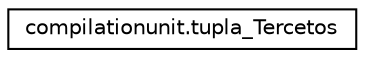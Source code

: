 digraph G
{
  edge [fontname="Helvetica",fontsize="10",labelfontname="Helvetica",labelfontsize="10"];
  node [fontname="Helvetica",fontsize="10",shape=record];
  rankdir=LR;
  Node1 [label="compilationunit.tupla_Tercetos",height=0.2,width=0.4,color="black", fillcolor="white", style="filled",URL="$classcompilationunit_1_1tupla___tercetos.html"];
}
